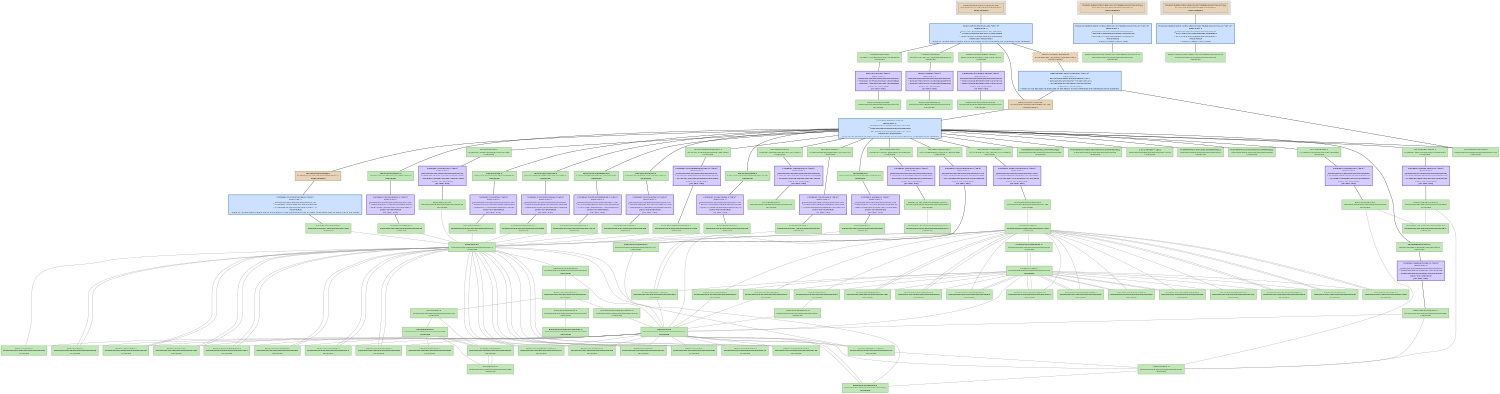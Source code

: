 digraph IOPort {
   size = "10.000000,8.500000";
   concentrate = false;

   node [ shape = box, style = filled, color = "0.3 0.5 0.6", fillcolor = "0.3 0.2 0.9", fontname = "Monaco", fontsize = "9" ];
   n00001 [ label = "Development/IOPort.mexmac.app\n493e7d424141aae3390e33bf5ef6ee66\nDepsUpdated", color = "0.1 0.5 0.5", fillcolor = "0.1 0.2 0.9", peripheries = 3 ];
   n00002 [ label = "Contents/Info.plist\n7f2f83211f2aa6069295851ec8eddf3a\nUpToDate" ];
   n00003 [ label = "IOPort.build/Info.plist\n000000004355ff040000000000000295\nUpToDate" ];
   n00004 [ label = "Contents/PkgInfo\nec952e1f87a4704125d04d65a8d9f939\nUpToDate" ];
   n00005 [ label = "IOPort.build/PkgInfo\n000000004355ff040000000000000008\nUpToDate" ];
   n00006 [ label = "English.lproj/InfoPlist.strings\n496b1059cdcfe7eb9f109941a3c781e2\nUpToDate" ];
   n00007 [ label = "English.lproj/InfoPlist.strings\n00000000434c45840000000000000228\nUpToDate" ];
   n00008 [ label = "ppc/PsychError.o\n3f4d58451bf9a81e204ba1ce50351eb8\nUpToDate" ];
   n00009 [ label = "Base/PsychError.c\n00000000434c4585000000000000563d\nUpToDate" ];
   n00010 [ label = "ppc/PsychRegisterProject.o\n3818c5b137a64068cd34dcd73b678bf6\nUpToDate" ];
   n00011 [ label = "Base/PsychRegisterProject.c\n00000000434c458500000000000012e6\nUpToDate" ];
   n00012 [ label = "ppc/PsychHelp.o\n010e0c4a446d3b3b6dd4f07b16ce0154\nUpToDate" ];
   n00013 [ label = "Base/PsychHelp.c\n00000000434c811d00000000000005b8\nUpToDate" ];
   n00014 [ label = "ppc/MiniBox.o\n88a575d54240597ac4b7a427cb599a6c\nUpToDate" ];
   n00015 [ label = "Base/MiniBox.c\n00000000434c45850000000000000f4f\nUpToDate" ];
   n00016 [ label = "ppc/PsychMemory.o\n3b4b736e0135b450c6676a78f058db17\nUpToDate" ];
   n00017 [ label = "Base/PsychMemory.c\n00000000434ca96200000000000003a4\nUpToDate" ];
   n00018 [ label = "ppc/ProjectTable.o\n8342131f60acce3040d4c6480553d1f0\nUpToDate" ];
   n00019 [ label = "Base/ProjectTable.c\n00000000434c4585000000000000023a\nUpToDate" ];
   n00020 [ label = "ppc/PsychInit.o\n5e9663c57104c2b65c49b655ff70f0e5\nUpToDate" ];
   n00021 [ label = "Base/PsychInit.c\n00000000434c45850000000000000759\nUpToDate" ];
   n00022 [ label = "ppc/PsychTimeGlue.o\n7631c0d82e3e5d7f3c5a75785cb2fa8e\nUpToDate" ];
   n00023 [ label = "Base/PsychTimeGlue.c\n000000004355ef98000000000000157f\nUpToDate" ];
   n00024 [ label = "ppc/PsychStructGlue.o\n906b5a437e5827bf363465b527a9db58\nUpToDate" ];
   n00025 [ label = "Base/PsychStructGlue.c\n00000000434c45850000000000002bb8\nUpToDate" ];
   n00026 [ label = "ppc/PsychVersioning.o\nb1bb9bac5622a42ce30c3be7054b711c\nDepsUpdated", color = "0.1 0.5 0.5", fillcolor = "0.1 0.2 0.9" ];
   n00027 [ label = "Base/PsychVersioning.c\n000000004355ff1200000000000014ee\nUpToDate" ];
   n00028 [ label = "ppc/MODULEVersion.o\n151974c4d8157c527b955c101b7c8d0d\nUpToDate" ];
   n00029 [ label = "Screen/MODULEVersion.c\n000000004355fcd7000000000000124e\nUpToDate" ];
   n00030 [ label = "ppc/PsychScriptingGlue.o\n615cf104e7feac8e3967136c4395dc96\nUpToDate" ];
   n00031 [ label = "Base/PsychScriptingGlue.c\n00000000434c458500000000000105c5\nUpToDate" ];
   n00032 [ label = "ppc/mexversion.o\n2246aa142664842e2a07d072a1594f0f\nUpToDate" ];
   n00033 [ label = "src/mexversion.c\n000000004332d94600000000000002d2\nUpToDate" ];
   n00034 [ label = "ppc/PsychAuthors.o\nba9a96afcaf14ee8a814220d46324926\nUpToDate" ];
   n00035 [ label = "Base/PsychAuthors.c\n00000000434c81430000000000000d3b\nUpToDate" ];
   n00036 [ label = "ppc/RegisterProject.o\n48e9959893b6ccd2fada12065a5406a2\nUpToDate" ];
   n00037 [ label = "IOPort/RegisterProject.c\n00000000434c458500000000000004ee\nUpToDate" ];
   n00038 [ label = "ppc/IOWarriorLib.o\n25040d31768c97fe08a9001e42fee626\nUpToDate" ];
   n00039 [ label = "IOWarrior Lib Sources/IOWarriorLib.c\n00000000434c45850000000000006bd5\nUpToDate" ];
   n00040 [ label = "ppc/IOPORTInit.o\n7c70dfe01ff4f0df3534347a678b6e8d\nUpToDate" ];
   n00041 [ label = "IOPort/IOPORTInit.c\n00000000434c4585000000000000042e\nUpToDate" ];
   n00042 [ label = "ppc/IOPORTSetPort.o\ncc4ae6d73eaf5525e95a302758bb3ce9\nUpToDate" ];
   n00043 [ label = "IOPort/IOPORTSetPort.c\n00000000434c45850000000000000470\nUpToDate" ];
   n00044 [ label = "MacOS/IOPort.mexmac\na2185a3645390e063fe20fdff7271259\nDepsUpdated", color = "0.1 0.5 0.5", fillcolor = "0.1 0.2 0.9" ];
   n00045 [ label = "Frameworks/OpenGL.framework[C]\n00000000434ac55900000000000000ee\nUpToDate" ];
   n00046 [ label = "Frameworks/ApplicationServices.framework[C]\n00000000434ac53300000000000000ee\nUpToDate" ];
   n00047 [ label = "2.95.2/libstdc++.a[C]\n00000000434abb590000000000075c68\nUpToDate" ];
   n00048 [ label = "Frameworks/CoreAudio.framework[C]\n00000000434ac55b00000000000000cc\nUpToDate" ];
   n00049 [ label = "Frameworks/CoreServices.framework[C]\n00000000434ac53600000000000000ee\nUpToDate" ];
   n00050 [ label = "mac/mexFunction.map\n000000004332d946000000000000012e\nUpToDate" ];
   n00051 [ label = "<IOPort.build/Script-2F0B169107788BB500359736.sh>[A]\nd5ccab1e11ec67e602e8d272c9a3b141\nDepsUpdated", color = "0.1 0.5 0.5", fillcolor = "0.1 0.2 0.9", peripheries = 3 ];
   n00052 [ label = "IOPort.build/Script-2F0B169107788BB500359736.sh\n000000004355ff0400000000000000ec\nUpToDate" ];
   n00053 [ label = "<IOPort.build/Script-2F0B169207788BB500359736.sh>[A]\nec2142ad5f62c0d8e6bd9b326dfabd57\nDepsUpdated", color = "0.1 0.5 0.5", fillcolor = "0.1 0.2 0.9", peripheries = 3 ];
   n00054 [ label = "IOPort.build/Script-2F0B169207788BB500359736.sh\n000000004355ff04000000000000003e\nUpToDate" ];
   n00055 [ label = "<MacOS/IOPort.mexmac>\n401df86f6aac19c0da95194546027664\nDepsUpdated", color = "0.1 0.5 0.5", fillcolor = "0.1 0.2 0.9", style = "filled,dashed" ];
   n00056 [ label = "Base/Psych.h\n00000000435548b60000000000000410\nUpToDate" ];
   n00057 [ label = "Base/Psych.h\n00000000435548b60000000000000410\nUpToDate" ];
   n00058 [ label = "Screen/Screen.h\n000000004355f28e00000000000012e0\nUpToDate" ];
   n00059 [ label = "IOPort/IOPort.h\n00000000434c45850000000000000236\nUpToDate" ];
   n00060 [ label = "IOWarrior Lib Sources/IOWarriorLib.h\n00000000434c45850000000000002d15\nUpToDate" ];
   n00061 [ label = "IOWarrior Lib Sources/IOWarriorLib.h\n00000000434c45850000000000002d15\nUpToDate" ];
   n00062 [ label = "Base/PsychConstants.h\n00000000435548d4000000000000080d\nUpToDate" ];
   n00063 [ label = "Base/MiniBox.h\n00000000435548d400000000000004d6\nUpToDate" ];
   n00064 [ label = "Base/ProjectTable.h\n00000000435548d400000000000002f6\nUpToDate" ];
   n00065 [ label = "Base/PsychError.h\n00000000435548d40000000000001fe7\nUpToDate" ];
   n00066 [ label = "Base/PsychScriptingGlue.h\n00000000435548f30000000000001a37\nUpToDate" ];
   n00067 [ label = "Base/PsychStructGlue.h\n000000004355496c0000000000000bcc\nUpToDate" ];
   n00068 [ label = "Base/PsychCellGlue.h\n00000000434c458500000000000005c5\nUpToDate" ];
   n00069 [ label = "Base/PsychRegisterProject.h\n00000000435548d400000000000003f1\nUpToDate" ];
   n00070 [ label = "Base/PsychAuthors.h\n00000000435548d400000000000005e9\nUpToDate" ];
   n00071 [ label = "Base/PsychVersioning.h\n00000000435548f300000000000004dd\nUpToDate" ];
   n00072 [ label = "Base/PsychHelp.h\n00000000434c45850000000000000357\nUpToDate" ];
   n00073 [ label = "Base/PsychInit.h\n00000000435548f300000000000002db\nUpToDate" ];
   n00074 [ label = "Base/PsychMemory.h\n00000000435548d40000000000000473\nUpToDate" ];
   n00075 [ label = "Base/PsychTimeGlue.h\n000000004355ef010000000000000483\nUpToDate" ];
   n00076 [ label = "Base/PsychInstrument.h\n00000000435548d400000000000001a8\nUpToDate" ];
   n00077 [ label = "IOPort/RegisterProject.h\n00000000434c458500000000000001e4\nUpToDate" ];
   n00078 [ label = "Base/TimeLists.h\n00000000435548f300000000000002a9\nUpToDate" ];
   n00079 [ label = "Screen/PsychRects.h\n00000000434c458500000000000005d5\nUpToDate" ];
   n00080 [ label = "Screen/ScreenTypes.h\n00000000434c458500000000000013b6\nUpToDate" ];
   n00081 [ label = "Screen/PsychVideoGlue.h\n00000000434c458500000000000005d4\nUpToDate" ];
   n00082 [ label = "Screen/PsychScreenGlue.h\n00000000434c45850000000000000d6d\nUpToDate" ];
   n00083 [ label = "Screen/PsychWindowTextGlue.h\n00000000434c458500000000000008ee\nUpToDate" ];
   n00084 [ label = "Screen/WindowBank.h\n000000004355e68c0000000000001b31\nUpToDate" ];
   n00085 [ label = "Screen/PsychWindowGlue.h\n000000004355e21f0000000000000a66\nUpToDate" ];
   n00086 [ label = "Screen/PsychTextureSupport.h\n000000004355a03b0000000000000370\nUpToDate" ];
   n00087 [ label = "Screen/PsychAlphaBlending.h\n00000000434c458500000000000004fb\nUpToDate" ];
   n00088 [ label = "Screen/ScreenArguments.h\n00000000434c45850000000000000ca3\nUpToDate" ];
   n00089 [ label = "Screen/RegisterProject.h\n00000000434c45850000000000000284\nUpToDate" ];
   n00090 [ label = "Screen/WindowHelpers.h\n00000000434c45850000000000000773\nUpToDate" ];
   n00091 [ label = "Fonts/PsychFontGlue.h\n00000000434c45850000000000000e47\nUpToDate" ];
   n00092 [ label = "Fonts/ScreenFontGlue.h\n00000000434c45850000000000000260\nUpToDate" ];
   n00093 [ label = "Fonts/FontInfo.h\n00000000434c45850000000000000ef4\nUpToDate" ];
   n00094 [ label = "Screen/ScreenPreferenceState.h\n000000004355d9f300000000000006ba\nUpToDate" ];
   n00095 [ label = "Base/PsychIncludes.h\n00000000435548d4000000000000074c\nUpToDate" ];
   n00096 [ label = "Base/PsychPlatform.h\n00000000435548d40000000000000589\nUpToDate" ];
   n00097 [ label = "include/mex.h\n000000004332d9460000000000003742\nUpToDate" ];
   n00098 [ label = "OS9ToolboxFragments/Events.h\n00000000434c45850000000000000236\nUpToDate" ];
   n00099 [ label = "Base/PsychPlatformConstants.h\n000000004355492f000000000000070e\nUpToDate" ];
   n00100 [ label = "include/matrix.h\n000000004332d9460000000000009ff2\nUpToDate" ];
   n00101 [ label = "include/mwdebug.h\n000000004332d9460000000000002b3c\nUpToDate" ];
   n00102 [ label = "include/tmwtypes.h\n000000004332d946000000000000458d\nUpToDate" ];
   n00103 [ label = "include/mat.h\n000000004332d94600000000000023ab\nUpToDate" ];
   n00104 [ label = "Screen/Screen.h\n000000004355f28e00000000000012e0\nUpToDate" ];
   n00105 [ label = "Fonts/PsychFontGlue.h\n00000000434c45850000000000000e47\nUpToDate" ];

   node [ shape = box, style = "filled,bold", color = "0.7 0.5 0.7", fillcolor = "0.7 0.2 1.0", fontname = "Monaco", fontsize = "9" ];
   c00001 [ label = "PBXCp Info.plist <wt:0>\nwaitCount: 0\n000000004355ff040000000000000295\n^ 7f2f83215c7f59029295851ec8edddaf\n= 7f2f83211f2aa6069295851ec8eddf3a\nDoesNotNeedToRun\n(no 'why' info)" ];
   c00002 [ label = "PBXCp PkgInfo <wt:0>\nwaitCount: 0\n00000000000000000000000000000000\n^ ec952e1f87a4704125d04d65a8d9f939\n= ec952e1f87a4704125d04d65a8d9f939\nDoesNotNeedToRun\n(no 'why' info)" ];
   c00003 [ label = "CpResource InfoPlist.strings <wt:4>\nwaitCount: 0\n00000000000000000000000000000000\n^ 496b1059cdcfe7eb9f109941a3c781e2\n= 496b1059cdcfe7eb9f109941a3c781e2\nDoesNotNeedToRun\n(no 'why' info)" ];
   c00004 [ label = "CompileC PsychError.o <wt:6>\nwaitCount: 0\n000000004355492f0000000000004529\n^ 3f4d584558ace131204ba1ce50355b91\n= 3f4d58451bf9a81e204ba1ce50351eb8\nDoesNotNeedToRun\n(no 'why' info)" ];
   c00005 [ label = "CompileC PsychRegisterProject.o <wt:6>\nwaitCount: 0\n000000004355492f00000000000001f2\n^ 3818c5b174f30947cd34dcd73b678a04\n= 3818c5b137a64068cd34dcd73b678bf6\nDoesNotNeedToRun\n(no 'why' info)" ];
   c00006 [ label = "CompileC PsychHelp.o <wt:6>\nwaitCount: 0\n0000000043558db700000000000016ac\n^ 010e0c4a0738b68c6dd4f07b16ce17f8\n= 010e0c4a446d3b3b6dd4f07b16ce0154\nDoesNotNeedToRun\n(no 'why' info)" ];
   c00007 [ label = "CompileC MiniBox.o <wt:6>\nwaitCount: 0\n000000004355492f0000000000001c5b\n^ 88a575d501151055c4b7a427cb598637\n= 88a575d54240597ac4b7a427cb599a6c\nDoesNotNeedToRun\n(no 'why' info)" ];
   c00008 [ label = "CompileC PsychMemory.o <wt:6>\nwaitCount: 0\n000000004355a5c800000000000010b0\n^ 3b4b736e42601198c6676a78f058cba7\n= 3b4b736e0135b450c6676a78f058db17\nDoesNotNeedToRun\n(no 'why' info)" ];
   c00009 [ label = "CompileC ProjectTable.o <wt:6>\nwaitCount: 0\n000000004355492f000000000000112e\n^ 8342131f23f9871f40d4c6480553c0de\n= 8342131f60acce3040d4c6480553d1f0\nDoesNotNeedToRun\n(no 'why' info)" ];
   c00010 [ label = "CompileC PsychInit.o <wt:6>\nwaitCount: 0\n000000004355492f000000000000144d\n^ 5e9663c532518b995c49b655ff70e4a8\n= 5e9663c57104c2b65c49b655ff70f0e5\nDoesNotNeedToRun\n(no 'why' info)" ];
   c00011 [ label = "CompileC PsychTimeGlue.o <wt:6>\nwaitCount: 0\n000000004355ee420000000000001372\n^ 7631c0d86d6bb33d3c5a75785cb2e9fc\n= 7631c0d82e3e5d7f3c5a75785cb2fa8e\nDoesNotNeedToRun\n(no 'why' info)" ];
   c00012 [ label = "CompileC PsychStructGlue.o <wt:6>\nwaitCount: 0\n000000004355492f00000000000038ac\n^ 906b5a433d0d6e90363465b527a9e3f4\n= 906b5a437e5827bf363465b527a9db58\nDoesNotNeedToRun\n(no 'why' info)" ];
   c00013 [ label = "CompileC PsychVersioning.o <wt:6>\nwaitCount: 0\n00000000434cf3b800000000000007fa\n^ b1bb9bac156e5794e30c3be7054b76e6\n= b1bb9bac5622a42ce30c3be7054b711c\nNeedsToRun\nNeeds to run because at least one of the outputs of the command is has an older timestamp than at least one of the inputs.", color = "0.6 0.5 0.7", fillcolor = "0.6 0.2 1.0" ];
   c00014 [ label = "CompileC MODULEVersion.o <wt:6>\nwaitCount: 0\n000000004355fcd7000000000000124e\n^ 151974c49b4080857b955c101b7c9f43\n= 151974c4d8157c527b955c101b7c8d0d\nDoesNotNeedToRun\n(no 'why' info)" ];
   c00015 [ label = "CompileC PsychScriptingGlue.o <wt:6>\nwaitCount: 0\n000000004355492f00000000000116d1\n^ 615cf104a4abe5a13967136c4394ca47\n= 615cf104e7feac8e3967136c4395dc96\nDoesNotNeedToRun\n(no 'why' info)" ];
   c00016 [ label = "CompileC mexversion.o <wt:6>\nwaitCount: 0\n000000004332d94600000000000002d2\n^ 2246aa1465565d682a07d072a1594ddd\n= 2246aa142664842e2a07d072a1594f0f\nDoesNotNeedToRun\n(no 'why' info)" ];
   c00017 [ label = "CompileC PsychAuthors.o <wt:6>\nwaitCount: 0\n0000000043558de90000000000001e2f\n^ ba9a96af89a4c301a814220d46325709\n= ba9a96afcaf14ee8a814220d46324926\nDoesNotNeedToRun\n(no 'why' info)" ];
   c00018 [ label = "CompileC RegisterProject.o <wt:6>\nwaitCount: 0\n000000004355eedb0000000000000456\n^ 48e99598d0e32209fada12065a5402f4\n= 48e9959893b6ccd2fada12065a5406a2\nDoesNotNeedToRun\n(no 'why' info)" ];
   c00019 [ label = "CompileC IOWarriorLib.o <wt:6>\nwaitCount: 0\n000000000000000000000000000046c0\n^ 25040d31768c97fe08a9001e42fea0e6\n= 25040d31768c97fe08a9001e42fee626\nDoesNotNeedToRun\n(no 'why' info)" ];
   c00020 [ label = "CompileC IOPORTInit.o <wt:6>\nwaitCount: 0\n000000000019aa840000000000002f8e\n^ 7c70dfe01fed5a5b3534347a678b4103\n= 7c70dfe01ff4f0df3534347a678b6e8d\nDoesNotNeedToRun\n(no 'why' info)" ];
   c00021 [ label = "CompileC IOPORTSetPort.o <wt:6>\nwaitCount: 0\n000000000019aa840000000000002fd0\n^ cc4ae6d73eb6ffa1e95a302758bb1339\n= cc4ae6d73eaf5525e95a302758bb3ce9\nDoesNotNeedToRun\n(no 'why' info)" ];
   c00022 [ label = "Ld IOPort.mexmac <wt:6>\nwaitCount: 0\n0ecefe0d2bcc6ad99978b34c5af11c88\n^ acd6a43b6ef564dfa69abc93add60ed1\n= a2185a3645390e063fe20fdff7271259\nIndirectlyNeedsToRun\nNeeds to run because at least one of the inputs to the command are scheduled to be updated.", color = "0.6 0.5 0.7", fillcolor = "0.6 0.2 1.0" ];
   c00023 [ label = "PhaseScriptExecution Script-2F0B169107788BB500359736.sh <wt:10>\nwaitCount: 0\n000000004355ff0400000000000000ec\n^ d5ccab1e52b998e202e8d272c9a3b1ad\n= d5ccab1e11ec67e602e8d272c9a3b141\nNeedsToRun\n1 output is always out-of-date", color = "0.6 0.5 0.7", fillcolor = "0.6 0.2 1.0" ];
   c00024 [ label = "PhaseScriptExecution Script-2F0B169207788BB500359736.sh <wt:12>\nwaitCount: 0\n000000004355ff04000000000000003e\n^ ec2142ad1c373fdce6bd9b326dfabd69\n= ec2142ad5f62c0d8e6bd9b326dfabd57\nNeedsToRun\n1 output is always out-of-date", color = "0.6 0.5 0.7", fillcolor = "0.6 0.2 1.0" ];
   c00025 [ label = "EditSymbols IOPort.mexmac <wt:13>\nwaitCount: 0\na2185a36060bd7403fe20fdff7271377\n^ e205a2596ca7ce80e577169ab1256513\n= 401df86f6aac19c0da95194546027664\nIndirectlyNeedsToRun\nNeeds to run because at least one of the inputs to the command are scheduled to be updated.", color = "0.6 0.5 0.7", fillcolor = "0.6 0.2 1.0" ];
   c00026 [ label = "Touch IOPort.mexmac.app <wt:14>\nwaitCount: 0\n38d41f3e7ad4266acd2247a072d6c3dc\n^ 71ea627c3b958c89f42c741f2c202dba\n= 493e7d424141aae3390e33bf5ef6ee66\nIndirectlyNeedsToRun\nNeeds to run because at least one of the inputs to the command are scheduled to be updated.", color = "0.6 0.5 0.7", fillcolor = "0.6 0.2 1.0" ];

   edge [ style = solid, color = black, arrowhead = none, arrowtail = normal ];
   n00001 -> { c00026 };
   n00002 -> { c00001 };
   n00004 -> { c00002 };
   n00006 -> { c00003 };
   n00008 -> { c00004 };
   n00010 -> { c00005 };
   n00012 -> { c00006 };
   n00014 -> { c00007 };
   n00016 -> { c00008 };
   n00018 -> { c00009 };
   n00020 -> { c00010 };
   n00022 -> { c00011 };
   n00024 -> { c00012 };
   n00026 -> { c00013 };
   n00028 -> { c00014 };
   n00030 -> { c00015 };
   n00032 -> { c00016 };
   n00034 -> { c00017 };
   n00036 -> { c00018 };
   n00038 -> { c00019 };
   n00040 -> { c00020 };
   n00042 -> { c00021 };
   n00044 -> { c00022 };
   n00051 -> { c00023 };
   n00053 -> { c00024 };
   n00055 -> { c00025 };
   c00001 -> { n00003 };
   c00002 -> { n00005 n00005 };
   c00003 -> { n00007 n00007 };
   c00004 -> { n00009 };
   c00005 -> { n00011 };
   c00006 -> { n00013 };
   c00007 -> { n00015 };
   c00008 -> { n00017 };
   c00009 -> { n00019 };
   c00010 -> { n00021 };
   c00011 -> { n00023 };
   c00012 -> { n00025 };
   c00013 -> { n00027 };
   c00014 -> { n00029 };
   c00015 -> { n00031 };
   c00016 -> { n00033 };
   c00017 -> { n00035 };
   c00018 -> { n00037 };
   c00019 -> { n00039 };
   c00020 -> { n00041 };
   c00021 -> { n00043 };
   c00022 -> { n00008 n00010 n00012 n00014 n00016 n00018 n00020 n00022 n00024 n00026 n00028 n00030 n00032 n00034 n00036 n00038 n00040 n00042 n00045 n00046 n00047 n00048 n00049 n00050 };
   c00023 -> { n00052 };
   c00024 -> { n00054 };
   c00025 -> { n00044 n00050 };
   c00026 -> { n00002 n00004 n00006 n00044 n00055 };

   edge [ style = solid, color = gray60, arrowhead = none, arrowtail = normal ];
   n00009 -> { n00056 };
   n00011 -> { n00056 };
   n00013 -> { n00056 };
   n00015 -> { n00056 };
   n00017 -> { n00056 };
   n00019 -> { n00056 };
   n00021 -> { n00056 };
   n00023 -> { n00057 };
   n00025 -> { n00056 };
   n00027 -> { n00056 };
   n00029 -> { n00058 };
   n00031 -> { n00056 };
   n00035 -> { n00056 };
   n00037 -> { n00057 n00059 };
   n00039 -> { n00060 };
   n00041 -> { n00059 n00061 };
   n00043 -> { n00059 n00061 };
   n00056 -> { n00062 n00063 n00064 n00065 n00066 n00067 n00068 n00069 n00070 n00071 n00072 n00073 n00074 n00075 n00076 n00077 n00078 };
   n00057 -> { n00062 n00063 n00064 n00065 n00066 n00067 n00068 n00069 n00070 n00071 n00072 n00073 n00074 n00075 n00076 n00077 n00078 };
   n00058 -> { n00057 n00079 n00080 n00081 n00082 n00083 n00084 n00085 n00086 n00087 n00088 n00089 n00090 n00091 n00092 n00093 n00094 };
   n00059 -> { n00057 n00075 };
   n00062 -> { n00095 };
   n00063 -> { n00056 };
   n00064 -> { n00056 };
   n00065 -> { n00056 };
   n00066 -> { n00056 };
   n00067 -> { n00056 };
   n00068 -> { n00056 };
   n00069 -> { n00056 };
   n00070 -> { n00056 };
   n00071 -> { n00056 };
   n00072 -> { n00056 };
   n00073 -> { n00056 };
   n00075 -> { n00057 };
   n00076 -> { n00056 };
   n00077 -> { n00057 n00059 };
   n00079 -> { n00058 };
   n00080 -> { n00058 };
   n00081 -> { n00104 };
   n00082 -> { n00104 };
   n00083 -> { n00104 };
   n00084 -> { n00058 };
   n00085 -> { n00104 };
   n00086 -> { n00104 };
   n00087 -> { n00104 };
   n00088 -> { n00058 };
   n00089 -> { n00057 n00058 };
   n00091 -> { n00057 };
   n00092 -> { n00057 };
   n00093 -> { n00105 };
   n00094 -> { n00058 };
   n00095 -> { n00096 n00097 n00097 n00098 n00097 };
   n00096 -> { n00099 };
   n00097 -> { n00100 n00100 n00101 };
   n00098 -> { n00057 };
   n00100 -> { n00102 n00101 };
   n00101 -> { n00100 n00103 };
   n00103 -> { n00100 n00101 };
   n00104 -> { n00057 n00079 n00080 n00081 n00082 n00083 n00084 n00085 n00086 n00087 n00088 n00089 n00090 n00091 n00092 n00093 n00094 };
   n00105 -> { n00057 };
}
